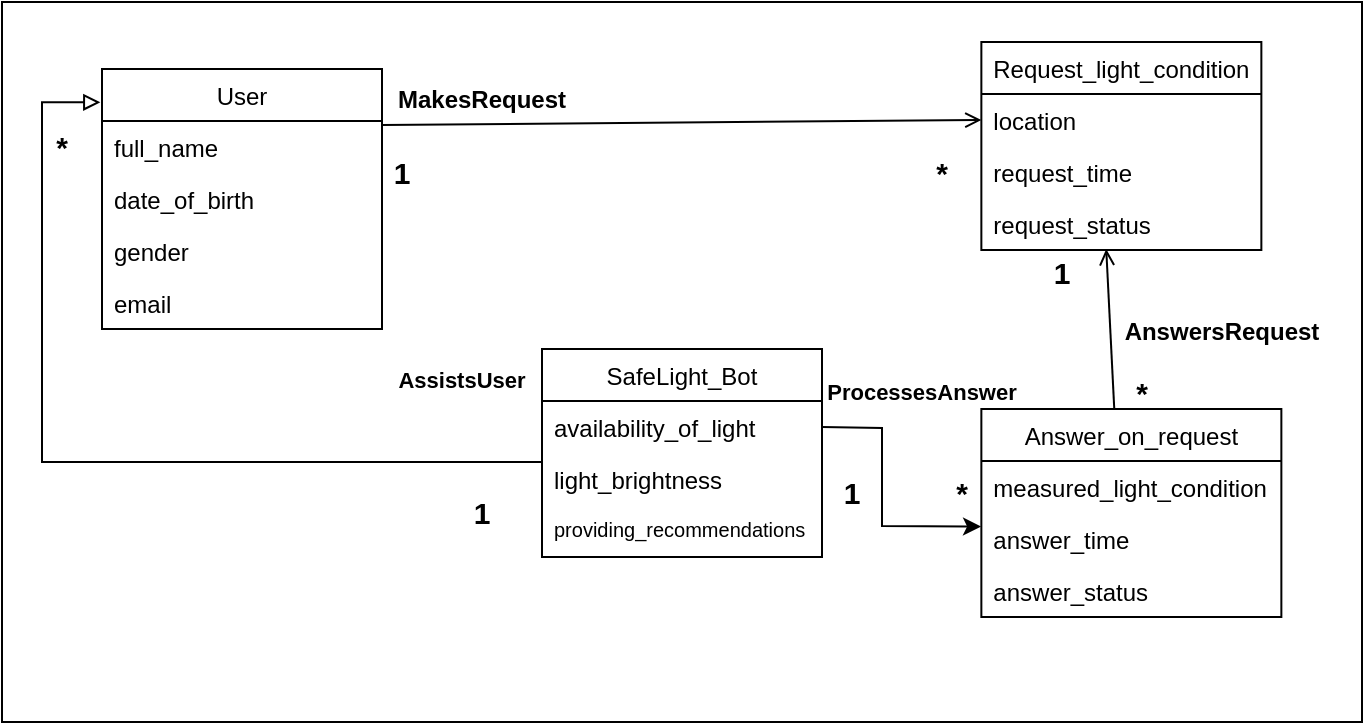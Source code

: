 <mxfile version="22.1.4" type="device">
  <diagram name="Страница — 1" id="A5UIjb4X52Br7rHdH-h_">
    <mxGraphModel dx="281" dy="529" grid="1" gridSize="10" guides="1" tooltips="1" connect="1" arrows="1" fold="1" page="1" pageScale="1" pageWidth="1169" pageHeight="827" math="0" shadow="0">
      <root>
        <mxCell id="0" />
        <mxCell id="1" parent="0" />
        <mxCell id="rJDQWY2zP7hxmgYJOwPS-56" value="" style="rounded=0;whiteSpace=wrap;html=1;" parent="1" vertex="1">
          <mxGeometry x="160" width="680" height="360" as="geometry" />
        </mxCell>
        <mxCell id="rJDQWY2zP7hxmgYJOwPS-10" value="User" style="swimlane;fontStyle=0;childLayout=stackLayout;horizontal=1;startSize=26;fillColor=none;horizontalStack=0;resizeParent=1;resizeParentMax=0;resizeLast=0;collapsible=1;marginBottom=0;" parent="1" vertex="1">
          <mxGeometry x="210" y="33.5" width="140" height="130" as="geometry">
            <mxRectangle x="20" y="520" width="70" height="30" as="alternateBounds" />
          </mxGeometry>
        </mxCell>
        <mxCell id="rJDQWY2zP7hxmgYJOwPS-11" value="full_name" style="text;strokeColor=none;fillColor=none;align=left;verticalAlign=top;spacingLeft=4;spacingRight=4;overflow=hidden;rotatable=0;points=[[0,0.5],[1,0.5]];portConstraint=eastwest;" parent="rJDQWY2zP7hxmgYJOwPS-10" vertex="1">
          <mxGeometry y="26" width="140" height="26" as="geometry" />
        </mxCell>
        <mxCell id="rJDQWY2zP7hxmgYJOwPS-12" value="date_of_birth" style="text;strokeColor=none;fillColor=none;align=left;verticalAlign=top;spacingLeft=4;spacingRight=4;overflow=hidden;rotatable=0;points=[[0,0.5],[1,0.5]];portConstraint=eastwest;" parent="rJDQWY2zP7hxmgYJOwPS-10" vertex="1">
          <mxGeometry y="52" width="140" height="26" as="geometry" />
        </mxCell>
        <mxCell id="rJDQWY2zP7hxmgYJOwPS-13" value="gender" style="text;strokeColor=none;fillColor=none;align=left;verticalAlign=top;spacingLeft=4;spacingRight=4;overflow=hidden;rotatable=0;points=[[0,0.5],[1,0.5]];portConstraint=eastwest;" parent="rJDQWY2zP7hxmgYJOwPS-10" vertex="1">
          <mxGeometry y="78" width="140" height="26" as="geometry" />
        </mxCell>
        <mxCell id="q_OIlNCMKs6P4hQ7Yz0v-2" value="email" style="text;strokeColor=none;fillColor=none;align=left;verticalAlign=top;spacingLeft=4;spacingRight=4;overflow=hidden;rotatable=0;points=[[0,0.5],[1,0.5]];portConstraint=eastwest;" parent="rJDQWY2zP7hxmgYJOwPS-10" vertex="1">
          <mxGeometry y="104" width="140" height="26" as="geometry" />
        </mxCell>
        <mxCell id="rJDQWY2zP7hxmgYJOwPS-14" value="Request_light_condition" style="swimlane;fontStyle=0;childLayout=stackLayout;horizontal=1;startSize=26;fillColor=none;horizontalStack=0;resizeParent=1;resizeParentMax=0;resizeLast=0;collapsible=1;marginBottom=0;" parent="1" vertex="1">
          <mxGeometry x="649.68" y="20" width="140" height="104" as="geometry" />
        </mxCell>
        <mxCell id="rJDQWY2zP7hxmgYJOwPS-15" value="location" style="text;strokeColor=none;fillColor=none;align=left;verticalAlign=top;spacingLeft=4;spacingRight=4;overflow=hidden;rotatable=0;points=[[0,0.5],[1,0.5]];portConstraint=eastwest;" parent="rJDQWY2zP7hxmgYJOwPS-14" vertex="1">
          <mxGeometry y="26" width="140" height="26" as="geometry" />
        </mxCell>
        <mxCell id="rJDQWY2zP7hxmgYJOwPS-16" value="request_time" style="text;strokeColor=none;fillColor=none;align=left;verticalAlign=top;spacingLeft=4;spacingRight=4;overflow=hidden;rotatable=0;points=[[0,0.5],[1,0.5]];portConstraint=eastwest;" parent="rJDQWY2zP7hxmgYJOwPS-14" vertex="1">
          <mxGeometry y="52" width="140" height="26" as="geometry" />
        </mxCell>
        <mxCell id="rJDQWY2zP7hxmgYJOwPS-17" value="request_status" style="text;strokeColor=none;fillColor=none;align=left;verticalAlign=top;spacingLeft=4;spacingRight=4;overflow=hidden;rotatable=0;points=[[0,0.5],[1,0.5]];portConstraint=eastwest;" parent="rJDQWY2zP7hxmgYJOwPS-14" vertex="1">
          <mxGeometry y="78" width="140" height="26" as="geometry" />
        </mxCell>
        <mxCell id="rJDQWY2zP7hxmgYJOwPS-22" value="Answer_on_request" style="swimlane;fontStyle=0;childLayout=stackLayout;horizontal=1;startSize=26;fillColor=none;horizontalStack=0;resizeParent=1;resizeParentMax=0;resizeLast=0;collapsible=1;marginBottom=0;" parent="1" vertex="1">
          <mxGeometry x="649.68" y="203.5" width="150" height="104" as="geometry" />
        </mxCell>
        <mxCell id="rJDQWY2zP7hxmgYJOwPS-23" value="measured_light_condition" style="text;strokeColor=none;fillColor=none;align=left;verticalAlign=top;spacingLeft=4;spacingRight=4;overflow=hidden;rotatable=0;points=[[0,0.5],[1,0.5]];portConstraint=eastwest;" parent="rJDQWY2zP7hxmgYJOwPS-22" vertex="1">
          <mxGeometry y="26" width="150" height="26" as="geometry" />
        </mxCell>
        <mxCell id="kYzrvw-1zmorCVAln4C1-2" value="answer_time" style="text;strokeColor=none;fillColor=none;align=left;verticalAlign=top;spacingLeft=4;spacingRight=4;overflow=hidden;rotatable=0;points=[[0,0.5],[1,0.5]];portConstraint=eastwest;" parent="rJDQWY2zP7hxmgYJOwPS-22" vertex="1">
          <mxGeometry y="52" width="150" height="26" as="geometry" />
        </mxCell>
        <mxCell id="pjg4kcxHIgmMkv6BncqL-7" value="answer_status" style="text;strokeColor=none;fillColor=none;align=left;verticalAlign=top;spacingLeft=4;spacingRight=4;overflow=hidden;rotatable=0;points=[[0,0.5],[1,0.5]];portConstraint=eastwest;" parent="rJDQWY2zP7hxmgYJOwPS-22" vertex="1">
          <mxGeometry y="78" width="150" height="26" as="geometry" />
        </mxCell>
        <mxCell id="rJDQWY2zP7hxmgYJOwPS-26" value="SafeLight_Bot" style="swimlane;fontStyle=0;childLayout=stackLayout;horizontal=1;startSize=26;fillColor=none;horizontalStack=0;resizeParent=1;resizeParentMax=0;resizeLast=0;collapsible=1;marginBottom=0;" parent="1" vertex="1">
          <mxGeometry x="430" y="173.5" width="140" height="104" as="geometry" />
        </mxCell>
        <mxCell id="rJDQWY2zP7hxmgYJOwPS-27" value="availability_of_light" style="text;strokeColor=none;fillColor=none;align=left;verticalAlign=top;spacingLeft=4;spacingRight=4;overflow=hidden;rotatable=0;points=[[0,0.5],[1,0.5]];portConstraint=eastwest;" parent="rJDQWY2zP7hxmgYJOwPS-26" vertex="1">
          <mxGeometry y="26" width="140" height="26" as="geometry" />
        </mxCell>
        <mxCell id="rJDQWY2zP7hxmgYJOwPS-28" value="light_brightness" style="text;strokeColor=none;fillColor=none;align=left;verticalAlign=top;spacingLeft=4;spacingRight=4;overflow=hidden;rotatable=0;points=[[0,0.5],[1,0.5]];portConstraint=eastwest;" parent="rJDQWY2zP7hxmgYJOwPS-26" vertex="1">
          <mxGeometry y="52" width="140" height="26" as="geometry" />
        </mxCell>
        <mxCell id="pjg4kcxHIgmMkv6BncqL-5" value="providing_recommendations" style="text;strokeColor=none;fillColor=none;align=left;verticalAlign=top;spacingLeft=4;spacingRight=4;overflow=hidden;rotatable=0;points=[[0,0.5],[1,0.5]];portConstraint=eastwest;fontSize=10;" parent="rJDQWY2zP7hxmgYJOwPS-26" vertex="1">
          <mxGeometry y="78" width="140" height="26" as="geometry" />
        </mxCell>
        <mxCell id="rJDQWY2zP7hxmgYJOwPS-34" style="rounded=0;orthogonalLoop=1;jettySize=auto;html=1;exitX=1;exitY=0.077;exitDx=0;exitDy=0;entryX=0;entryY=0.5;entryDx=0;entryDy=0;exitPerimeter=0;endArrow=open;endFill=0;" parent="1" source="rJDQWY2zP7hxmgYJOwPS-11" target="rJDQWY2zP7hxmgYJOwPS-15" edge="1">
          <mxGeometry relative="1" as="geometry" />
        </mxCell>
        <mxCell id="rJDQWY2zP7hxmgYJOwPS-35" value="&lt;b&gt;MakesRequest&lt;/b&gt;" style="text;html=1;strokeColor=none;fillColor=none;align=center;verticalAlign=middle;whiteSpace=wrap;rounded=0;" parent="1" vertex="1">
          <mxGeometry x="370" y="33.5" width="60" height="30" as="geometry" />
        </mxCell>
        <mxCell id="rJDQWY2zP7hxmgYJOwPS-38" value="&lt;b&gt;AnswersRequest&lt;/b&gt;" style="text;html=1;strokeColor=none;fillColor=none;align=center;verticalAlign=middle;whiteSpace=wrap;rounded=0;" parent="1" vertex="1">
          <mxGeometry x="740.0" y="150" width="60" height="30" as="geometry" />
        </mxCell>
        <mxCell id="rJDQWY2zP7hxmgYJOwPS-40" style="edgeStyle=orthogonalEdgeStyle;rounded=0;orthogonalLoop=1;jettySize=auto;html=1;exitX=0;exitY=0.25;exitDx=0;exitDy=0;entryX=-0.006;entryY=0.128;entryDx=0;entryDy=0;entryPerimeter=0;endArrow=block;endFill=0;" parent="1" source="rJDQWY2zP7hxmgYJOwPS-26" target="rJDQWY2zP7hxmgYJOwPS-10" edge="1">
          <mxGeometry relative="1" as="geometry">
            <Array as="points">
              <mxPoint x="410" y="230" />
              <mxPoint x="180" y="230" />
              <mxPoint x="180" y="47" />
            </Array>
          </mxGeometry>
        </mxCell>
        <mxCell id="rJDQWY2zP7hxmgYJOwPS-42" style="rounded=0;orthogonalLoop=1;jettySize=auto;html=1;exitX=0.443;exitY=-0.002;exitDx=0;exitDy=0;exitPerimeter=0;endArrow=open;endFill=0;entryX=0.446;entryY=0.982;entryDx=0;entryDy=0;entryPerimeter=0;" parent="1" source="rJDQWY2zP7hxmgYJOwPS-22" target="rJDQWY2zP7hxmgYJOwPS-17" edge="1">
          <mxGeometry relative="1" as="geometry">
            <mxPoint x="711.84" y="193.5" as="sourcePoint" />
            <mxPoint x="711.98" y="149.506" as="targetPoint" />
          </mxGeometry>
        </mxCell>
        <mxCell id="pjg4kcxHIgmMkv6BncqL-8" value="&lt;b&gt;AssistsUser&lt;/b&gt;" style="text;html=1;strokeColor=none;fillColor=none;align=center;verticalAlign=middle;whiteSpace=wrap;rounded=0;fontSize=11;" parent="1" vertex="1">
          <mxGeometry x="360" y="173.5" width="60" height="30" as="geometry" />
        </mxCell>
        <mxCell id="pjg4kcxHIgmMkv6BncqL-9" value="&lt;b&gt;ProcessesAnswer&lt;/b&gt;" style="text;html=1;strokeColor=none;fillColor=none;align=center;verticalAlign=middle;whiteSpace=wrap;rounded=0;fontSize=11;" parent="1" vertex="1">
          <mxGeometry x="589.68" y="180" width="60" height="30" as="geometry" />
        </mxCell>
        <mxCell id="pjg4kcxHIgmMkv6BncqL-10" value="&lt;b style=&quot;font-size: 15px&quot;&gt;*&lt;/b&gt;" style="text;html=1;strokeColor=none;fillColor=none;align=center;verticalAlign=middle;whiteSpace=wrap;rounded=0;" parent="1" vertex="1">
          <mxGeometry x="600" y="70" width="60" height="30" as="geometry" />
        </mxCell>
        <mxCell id="pjg4kcxHIgmMkv6BncqL-11" value="&lt;b style=&quot;font-size: 15px&quot;&gt;1&lt;/b&gt;" style="text;html=1;strokeColor=none;fillColor=none;align=center;verticalAlign=middle;whiteSpace=wrap;rounded=0;" parent="1" vertex="1">
          <mxGeometry x="370" y="240" width="60" height="30" as="geometry" />
        </mxCell>
        <mxCell id="pjg4kcxHIgmMkv6BncqL-12" value="&lt;b style=&quot;font-size: 15px&quot;&gt;1&lt;/b&gt;" style="text;html=1;strokeColor=none;fillColor=none;align=center;verticalAlign=middle;whiteSpace=wrap;rounded=0;" parent="1" vertex="1">
          <mxGeometry x="555" y="230" width="60" height="30" as="geometry" />
        </mxCell>
        <mxCell id="pjg4kcxHIgmMkv6BncqL-13" value="&lt;b style=&quot;font-size: 15px&quot;&gt;*&lt;/b&gt;" style="text;html=1;strokeColor=none;fillColor=none;align=center;verticalAlign=middle;whiteSpace=wrap;rounded=0;" parent="1" vertex="1">
          <mxGeometry x="610" y="230" width="60" height="30" as="geometry" />
        </mxCell>
        <mxCell id="pjg4kcxHIgmMkv6BncqL-14" value="&lt;b style=&quot;font-size: 15px&quot;&gt;*&lt;/b&gt;" style="text;html=1;strokeColor=none;fillColor=none;align=center;verticalAlign=middle;whiteSpace=wrap;rounded=0;" parent="1" vertex="1">
          <mxGeometry x="700" y="180" width="60" height="30" as="geometry" />
        </mxCell>
        <mxCell id="pjg4kcxHIgmMkv6BncqL-15" value="&lt;b style=&quot;font-size: 15px&quot;&gt;1&lt;/b&gt;" style="text;html=1;strokeColor=none;fillColor=none;align=center;verticalAlign=middle;whiteSpace=wrap;rounded=0;" parent="1" vertex="1">
          <mxGeometry x="660" y="120" width="60" height="30" as="geometry" />
        </mxCell>
        <mxCell id="pjg4kcxHIgmMkv6BncqL-18" value="&lt;b style=&quot;font-size: 15px&quot;&gt;1&lt;/b&gt;" style="text;html=1;strokeColor=none;fillColor=none;align=center;verticalAlign=middle;whiteSpace=wrap;rounded=0;" parent="1" vertex="1">
          <mxGeometry x="330" y="70" width="60" height="30" as="geometry" />
        </mxCell>
        <mxCell id="q_OIlNCMKs6P4hQ7Yz0v-1" value="" style="endArrow=classic;html=1;rounded=0;exitX=1;exitY=0.5;exitDx=0;exitDy=0;entryX=-0.001;entryY=0.26;entryDx=0;entryDy=0;entryPerimeter=0;" parent="1" source="rJDQWY2zP7hxmgYJOwPS-27" target="kYzrvw-1zmorCVAln4C1-2" edge="1">
          <mxGeometry width="50" height="50" relative="1" as="geometry">
            <mxPoint x="510" y="190" as="sourcePoint" />
            <mxPoint x="560" y="140" as="targetPoint" />
            <Array as="points">
              <mxPoint x="600" y="213" />
              <mxPoint x="600" y="262" />
            </Array>
          </mxGeometry>
        </mxCell>
        <mxCell id="pjg4kcxHIgmMkv6BncqL-19" value="&lt;b style=&quot;font-size: 15px&quot;&gt;*&lt;/b&gt;" style="text;html=1;strokeColor=none;fillColor=none;align=center;verticalAlign=middle;whiteSpace=wrap;rounded=0;" parent="1" vertex="1">
          <mxGeometry x="170" y="57" width="40" height="30" as="geometry" />
        </mxCell>
      </root>
    </mxGraphModel>
  </diagram>
</mxfile>
